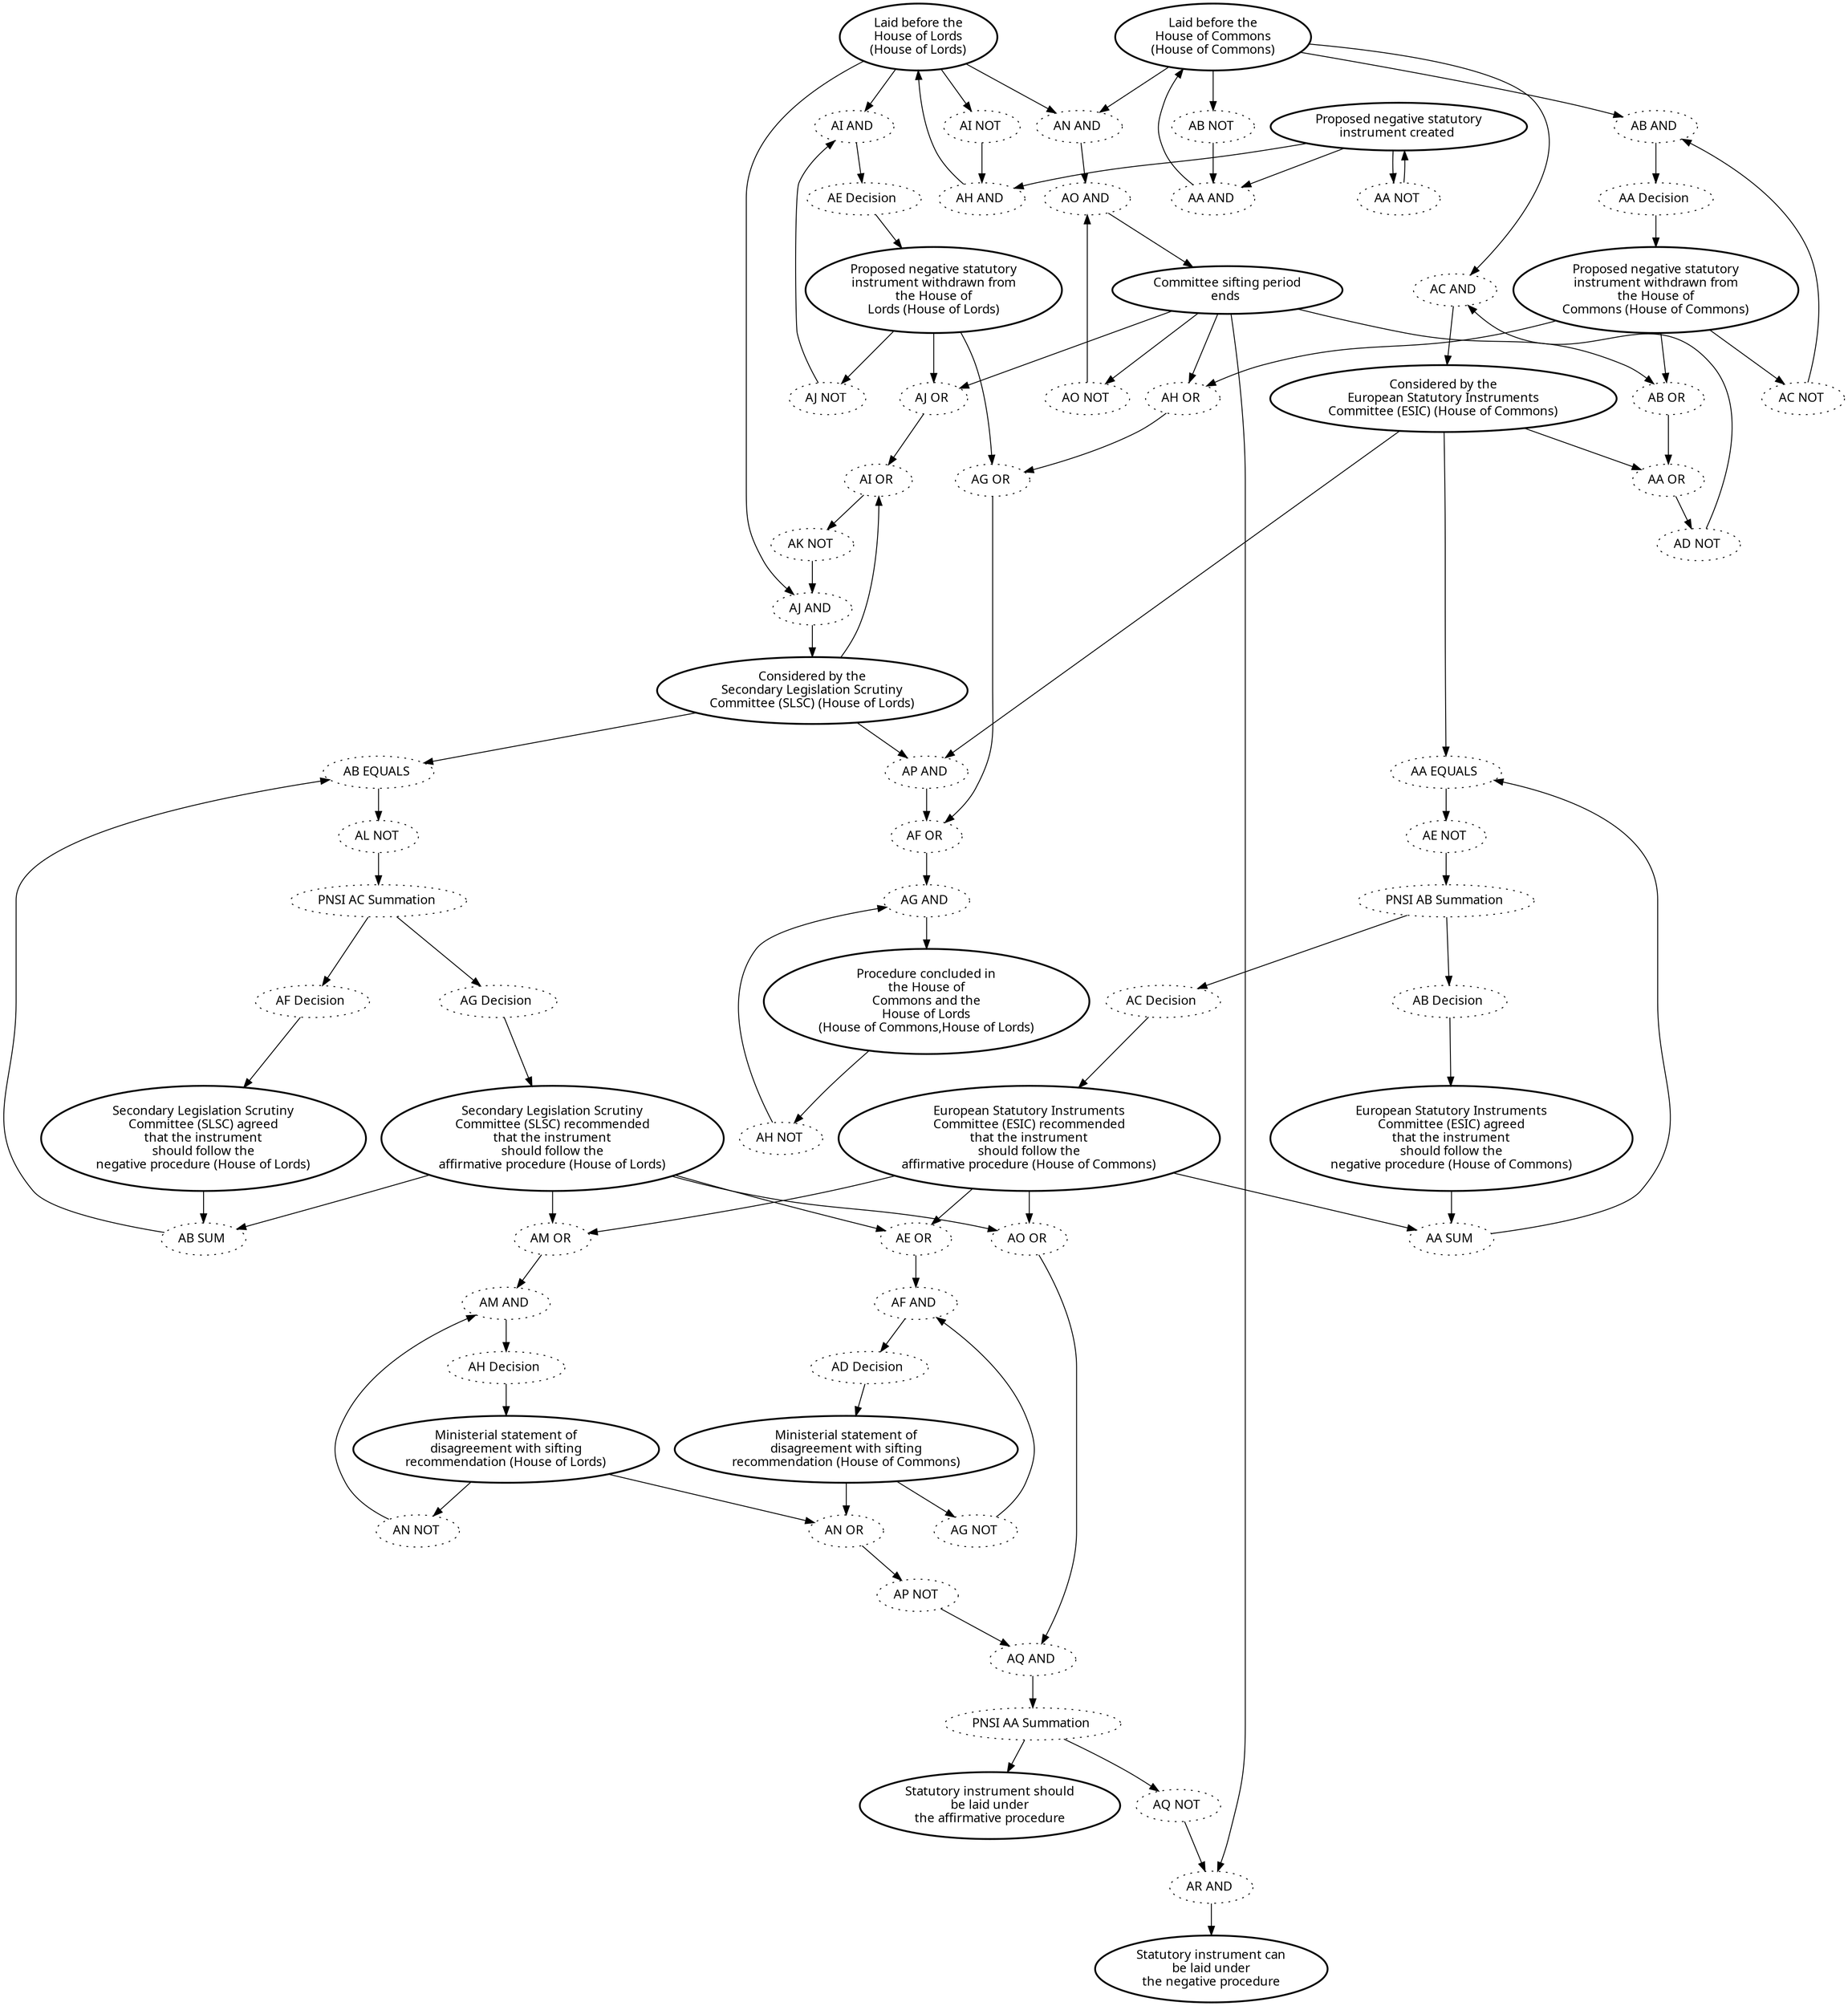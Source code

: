 digraph{graph[fontname="calibri"];node[fontname="calibri"];edge[fontname="calibri"];edge [style=solid, color=black];"4"->"283"[label=""];edge[style=solid, color=black];edge [style=solid, color=black];"4"->"326"[label=""];edge[style=solid, color=black];edge [style=solid, color=black];"4"->"539"[label=""];edge[style=solid, color=black];edge [style=solid, color=black];"4"->"540"[label=""];edge[style=solid, color=black];edge [style=solid, color=black];"12"->"326"[label=""];edge[style=solid, color=black];edge [style=solid, color=black];"12"->"306"[label=""];edge[style=solid, color=black];edge [style=solid, color=black];"12"->"307"[label=""];edge[style=solid, color=black];edge [style=solid, color=black];"12"->"310"[label=""];edge[style=solid, color=black];edge [style=solid, color=black];"19"->"299"[label=""];edge[style=solid, color=black];edge [style=solid, color=black];"19"->"312"[label=""];edge[style=solid, color=black];edge [style=solid, color=black];"19"->"1045"[label=""];edge[style=solid, color=black];edge [style=solid, color=black];"65"->"1013"[label=""];edge[style=solid, color=black];edge [style=solid, color=black];"66"->"295"[label=""];edge[style=solid, color=black];edge [style=solid, color=black];"66"->"322"[label=""];edge[style=solid, color=black];edge [style=solid, color=black];"66"->"418"[label=""];edge[style=solid, color=black];edge [style=solid, color=black];"66"->"1013"[label=""];edge[style=solid, color=black];edge [style=solid, color=black];"71"->"286"[label=""];edge[style=solid, color=black];edge [style=solid, color=black];"71"->"304"[label=""];edge[style=solid, color=black];edge [style=solid, color=black];"71"->"328"[label=""];edge[style=solid, color=black];edge [style=solid, color=black];"71"->"313"[label=""];edge[style=solid, color=black];edge [style=solid, color=black];"71"->"330"[label=""];edge[style=solid, color=black];edge [style=solid, color=black];"81"->"295"[label=""];edge[style=solid, color=black];edge [style=solid, color=black];"81"->"322"[label=""];edge[style=solid, color=black];edge [style=solid, color=black];"81"->"418"[label=""];edge[style=solid, color=black];edge [style=solid, color=black];"81"->"1014"[label=""];edge[style=solid, color=black];edge [style=solid, color=black];"93"->"285"[label=""];edge[style=solid, color=black];edge [style=solid, color=black];"93"->"299"[label=""];edge[style=solid, color=black];edge [style=solid, color=black];"93"->"1044"[label=""];edge[style=solid, color=black];edge [style=solid, color=black];"98"->"1014"[label=""];edge[style=solid, color=black];edge [style=solid, color=black];"99"->"305"[label=""];edge[style=solid, color=black];edge [style=solid, color=black];"99"->"538"[label=""];edge[style=solid, color=black];edge [style=solid, color=black];"99"->"542"[label=""];edge[style=solid, color=black];edge [style=solid, color=black];"108"->"303"[label=""];edge[style=solid, color=black];edge [style=solid, color=black];"108"->"308"[label=""];edge[style=solid, color=black];edge [style=solid, color=black];"108"->"313"[label=""];edge[style=solid, color=black];edge [style=solid, color=black];"109"->"282"[label=""];edge[style=solid, color=black];edge [style=solid, color=black];"109"->"304"[label=""];edge[style=solid, color=black];edge [style=solid, color=black];"109"->"286"[label=""];edge[style=solid, color=black];edge [style=solid, color=black];"111"->"301"[label=""];edge[style=solid, color=black];edge [style=solid, color=black];"113"->"297"[label=""];edge[style=solid, color=black];edge [style=solid, color=black];"113"->"417"[label=""];edge[style=solid, color=black];edge [style=solid, color=black];"114"->"325"[label=""];edge[style=solid, color=black];edge [style=solid, color=black];"114"->"417"[label=""];edge[style=solid, color=black];edge [style=solid, color=black];"281"->"109"[label=""];edge[style=solid, color=black];edge [style=solid, color=black];"282"->"540"[label=""];edge[style=solid, color=black];edge [style=solid, color=black];"283"->"93"[label=""];edge[style=solid, color=black];edge [style=solid, color=black];"284"->"283"[label=""];edge[style=solid, color=black];edge [style=solid, color=black];"285"->"284"[label=""];edge[style=solid, color=black];edge [style=solid, color=black];"286"->"285"[label=""];edge[style=solid, color=black];edge [style=solid, color=black];"289"->"3067"[label=""];edge[style=solid, color=black];edge [style=solid, color=black];"293"->"65"[label=""];edge[style=solid, color=black];edge [style=solid, color=black];"294"->"66"[label=""];edge[style=solid, color=black];edge [style=solid, color=black];"295"->"296"[label=""];edge[style=solid, color=black];edge [style=solid, color=black];"296"->"298"[label=""];edge[style=solid, color=black];edge [style=solid, color=black];"297"->"296"[label=""];edge[style=solid, color=black];edge [style=solid, color=black];"298"->"113"[label=""];edge[style=solid, color=black];edge [style=solid, color=black];"299"->"302"[label=""];edge[style=solid, color=black];edge [style=solid, color=black];"300"->"111"[label=""];edge[style=solid, color=black];edge [style=solid, color=black];"301"->"300"[label=""];edge[style=solid, color=black];edge [style=solid, color=black];"302"->"300"[label=""];edge[style=solid, color=black];edge [style=solid, color=black];"303"->"302"[label=""];edge[style=solid, color=black];edge [style=solid, color=black];"304"->"303"[label=""];edge[style=solid, color=black];edge [style=solid, color=black];"305"->"12"[label=""];edge[style=solid, color=black];edge [style=solid, color=black];"306"->"305"[label=""];edge[style=solid, color=black];edge [style=solid, color=black];"307"->"309"[label=""];edge[style=solid, color=black];edge [style=solid, color=black];"308"->"307"[label=""];edge[style=solid, color=black];edge [style=solid, color=black];"309"->"108"[label=""];edge[style=solid, color=black];edge [style=solid, color=black];"310"->"19"[label=""];edge[style=solid, color=black];edge [style=solid, color=black];"311"->"310"[label=""];edge[style=solid, color=black];edge [style=solid, color=black];"312"->"311"[label=""];edge[style=solid, color=black];edge [style=solid, color=black];"313"->"312"[label=""];edge[style=solid, color=black];edge [style=solid, color=black];"316"->"3068"[label=""];edge[style=solid, color=black];edge [style=solid, color=black];"320"->"98"[label=""];edge[style=solid, color=black];edge [style=solid, color=black];"321"->"81"[label=""];edge[style=solid, color=black];edge [style=solid, color=black];"322"->"323"[label=""];edge[style=solid, color=black];edge [style=solid, color=black];"323"->"324"[label=""];edge[style=solid, color=black];edge [style=solid, color=black];"324"->"114"[label=""];edge[style=solid, color=black];edge [style=solid, color=black];"325"->"323"[label=""];edge[style=solid, color=black];edge [style=solid, color=black];"326"->"327"[label=""];edge[style=solid, color=black];edge [style=solid, color=black];"327"->"71"[label=""];edge[style=solid, color=black];edge [style=solid, color=black];"328"->"327"[label=""];edge[style=solid, color=black];edge [style=solid, color=black];"329"->"2834"[label=""];edge[style=solid, color=black];edge [style=solid, color=black];"330"->"2833"[label=""];edge[style=solid, color=black];edge [style=solid, color=black];"405"->"329"[label=""];edge[style=solid, color=black];edge [style=solid, color=black];"406"->"330"[label=""];edge[style=solid, color=black];edge [style=solid, color=black];"417"->"405"[label=""];edge[style=solid, color=black];edge [style=solid, color=black];"418"->"329"[label=""];edge[style=solid, color=black];edge [style=solid, color=black];"538"->"4"[label=""];edge[style=solid, color=black];edge [style=solid, color=black];"539"->"538"[label=""];edge[style=solid, color=black];edge [style=solid, color=black];"540"->"281"[label=""];edge[style=solid, color=black];edge [style=solid, color=black];"542"->"99"[label=""];edge[style=solid, color=black];edge [style=solid, color=black];"1013"->"1044"[label=""];edge[style=solid, color=black];edge [style=solid, color=black];"1014"->"1045"[label=""];edge[style=solid, color=black];edge [style=solid, color=black];"1044"->"289"[label=""];edge[style=solid, color=black];edge [style=solid, color=black];"1045"->"316"[label=""];edge[style=solid, color=black];edge [style=solid, color=black];"2834"->"2832"[label=""];edge[style=solid, color=black];edge [style=solid, color=black];"2834"->"406"[label=""];edge[style=solid, color=black];edge [style=solid, color=black];"3067"->"293"[label=""];edge[style=solid, color=black];edge [style=solid, color=black];"3067"->"294"[label=""];edge[style=solid, color=black];edge [style=solid, color=black];"3068"->"320"[label=""];edge[style=solid, color=black];edge [style=solid, color=black];"3068"->"321"[label=""];edge[style=solid, color=black];"4" [label="Laid before the\nHouse of Commons\n(House of Commons)", style=bold];"12" [label="Laid before the\nHouse of Lords\n(House of Lords)", style=bold];"19" [label="Considered by the\nSecondary Legislation Scrutiny\nCommittee (SLSC) (House of Lords)", style=bold];"65" [label="European Statutory Instruments\nCommittee (ESIC) agreed\nthat the instrument\nshould follow the\nnegative procedure (House of Commons)", style=bold];"66" [label="European Statutory Instruments\nCommittee (ESIC) recommended\nthat the instrument\nshould follow the\naffirmative procedure (House of Commons)", style=bold];"71" [label="Committee sifting period\nends ", style=bold];"81" [label="Secondary Legislation Scrutiny\nCommittee (SLSC) recommended\nthat the instrument\nshould follow the\naffirmative procedure (House of Lords)", style=bold];"93" [label="Considered by the\nEuropean Statutory Instruments\nCommittee (ESIC) (House of Commons)", style=bold];"98" [label="Secondary Legislation Scrutiny\nCommittee (SLSC) agreed\nthat the instrument\nshould follow the\nnegative procedure (House of Lords)", style=bold];"99" [label="Proposed negative statutory\ninstrument created ", style=bold];"108" [label="Proposed negative statutory\ninstrument withdrawn from\nthe House of\nLords (House of Lords)", style=bold];"109" [label="Proposed negative statutory\ninstrument withdrawn from\nthe House of\nCommons (House of Commons)", style=bold];"111" [label="Procedure concluded in\nthe House of\nCommons and the\nHouse of Lords\n(House of Commons,House of Lords)", style=bold];"113" [label="Ministerial statement of\ndisagreement with sifting\nrecommendation (House of Commons)", style=bold];"114" [label="Ministerial statement of\ndisagreement with sifting\nrecommendation (House of Lords)", style=bold];"281" [label="AA Decision ", style=dotted];"282" [label="AC NOT ", style=dotted];"283" [label="AC AND ", style=dotted];"284" [label="AD NOT ", style=dotted];"285" [label="AA OR ", style=dotted];"286" [label="AB OR ", style=dotted];"289" [label="AE NOT ", style=dotted];"293" [label="AB Decision ", style=dotted];"294" [label="AC Decision ", style=dotted];"295" [label="AE OR ", style=dotted];"296" [label="AF AND ", style=dotted];"297" [label="AG NOT ", style=dotted];"298" [label="AD Decision ", style=dotted];"299" [label="AP AND ", style=dotted];"300" [label="AG AND ", style=dotted];"301" [label="AH NOT ", style=dotted];"302" [label="AF OR ", style=dotted];"303" [label="AG OR ", style=dotted];"304" [label="AH OR ", style=dotted];"305" [label="AH AND ", style=dotted];"306" [label="AI NOT ", style=dotted];"307" [label="AI AND ", style=dotted];"308" [label="AJ NOT ", style=dotted];"309" [label="AE Decision ", style=dotted];"310" [label="AJ AND ", style=dotted];"311" [label="AK NOT ", style=dotted];"312" [label="AI OR ", style=dotted];"313" [label="AJ OR ", style=dotted];"316" [label="AL NOT ", style=dotted];"320" [label="AF Decision ", style=dotted];"321" [label="AG Decision ", style=dotted];"322" [label="AM OR ", style=dotted];"323" [label="AM AND ", style=dotted];"324" [label="AH Decision ", style=dotted];"325" [label="AN NOT ", style=dotted];"326" [label="AN AND ", style=dotted];"327" [label="AO AND ", style=dotted];"328" [label="AO NOT ", style=dotted];"329" [label="AQ AND ", style=dotted];"330" [label="AR AND ", style=dotted];"405" [label="AP NOT ", style=dotted];"406" [label="AQ NOT ", style=dotted];"417" [label="AN OR ", style=dotted];"418" [label="AO OR ", style=dotted];"538" [label="AA AND ", style=dotted];"539" [label="AB NOT ", style=dotted];"540" [label="AB AND ", style=dotted];"542" [label="AA NOT ", style=dotted];"1013" [label="AA SUM ", style=dotted];"1014" [label="AB SUM ", style=dotted];"1044" [label="AA EQUALS ", style=dotted];"1045" [label="AB EQUALS ", style=dotted];"2834" [label="PNSI AA Summation ", style=dotted];"3067" [label="PNSI AB Summation ", style=dotted];"3068" [label="PNSI AC Summation ", style=dotted];"2833" [label="Statutory instrument can\nbe laid under\nthe negative procedure\n", style=bold];"2832" [label="Statutory instrument should\nbe laid under\nthe affirmative procedure\n", style=bold];}
